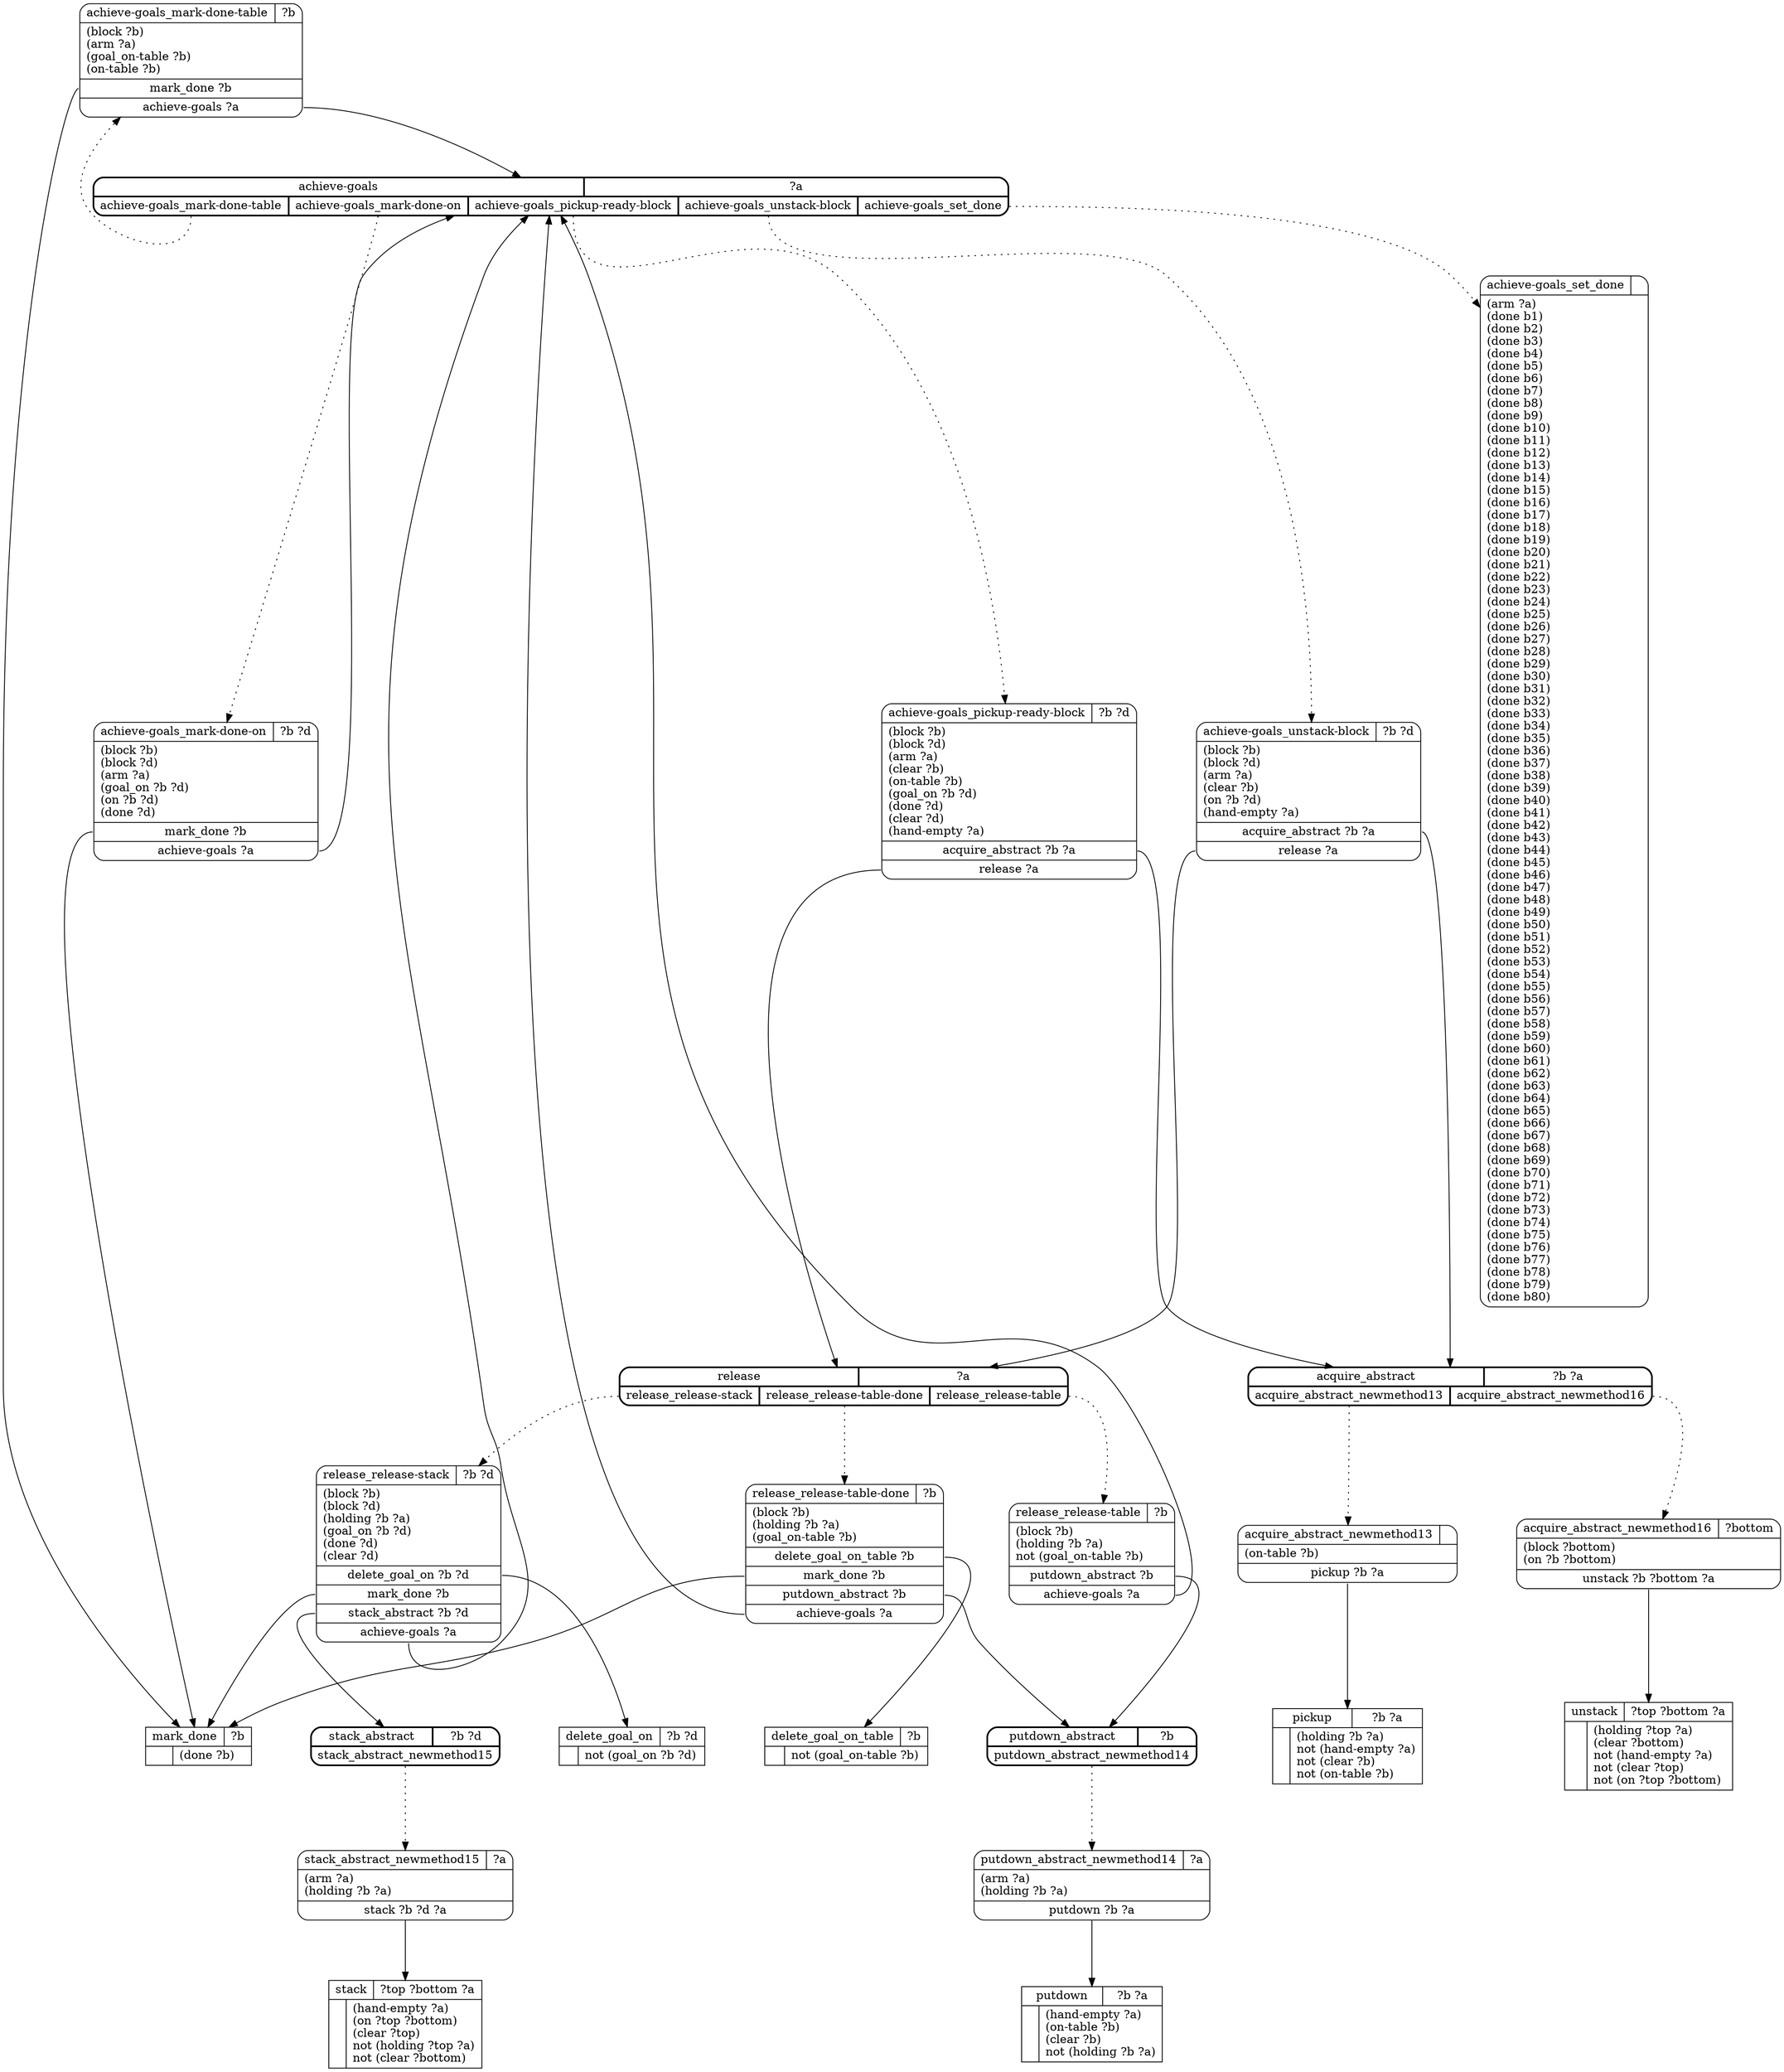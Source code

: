 // Generated by Hype
digraph "blocks" {
  nodesep=1
  ranksep=1
  // Operators
  node [shape=record]
  "mark_done" [
    label="{{mark_done|?b}|{|(done ?b)\l}}"
  ]
  "delete_goal_on" [
    label="{{delete_goal_on|?b ?d}|{|not (goal_on ?b ?d)\l}}"
  ]
  "delete_goal_on_table" [
    label="{{delete_goal_on_table|?b}|{|not (goal_on-table ?b)\l}}"
  ]
  "pickup" [
    label="{{pickup|?b ?a}|{|(holding ?b ?a)\lnot (hand-empty ?a)\lnot (clear ?b)\lnot (on-table ?b)\l}}"
  ]
  "putdown" [
    label="{{putdown|?b ?a}|{|(hand-empty ?a)\l(on-table ?b)\l(clear ?b)\lnot (holding ?b ?a)\l}}"
  ]
  "stack" [
    label="{{stack|?top ?bottom ?a}|{|(hand-empty ?a)\l(on ?top ?bottom)\l(clear ?top)\lnot (holding ?top ?a)\lnot (clear ?bottom)\l}}"
  ]
  "unstack" [
    label="{{unstack|?top ?bottom ?a}|{|(holding ?top ?a)\l(clear ?bottom)\lnot (hand-empty ?a)\lnot (clear ?top)\lnot (on ?top ?bottom)\l}}"
  ]
  // Methods
  node [shape=Mrecord]
  "achieve-goals" [
    style=bold
    label="{{achieve-goals|?a}|{<n0>achieve-goals_mark-done-table|<n1>achieve-goals_mark-done-on|<n2>achieve-goals_pickup-ready-block|<n3>achieve-goals_unstack-block|<n4>achieve-goals_set_done}}"
  ]
  "label_achieve-goals_mark-done-table" [
    label="{{achieve-goals_mark-done-table|?b}|(block ?b)\l(arm ?a)\l(goal_on-table ?b)\l(on-table ?b)\l|<n0>mark_done ?b|<n1>achieve-goals ?a}"
  ]
  "achieve-goals":n0 -> "label_achieve-goals_mark-done-table" [style=dotted]
  "label_achieve-goals_mark-done-table":n0 -> "mark_done"
  "label_achieve-goals_mark-done-table":n1 -> "achieve-goals"
  "label_achieve-goals_mark-done-on" [
    label="{{achieve-goals_mark-done-on|?b ?d}|(block ?b)\l(block ?d)\l(arm ?a)\l(goal_on ?b ?d)\l(on ?b ?d)\l(done ?d)\l|<n0>mark_done ?b|<n1>achieve-goals ?a}"
  ]
  "achieve-goals":n1 -> "label_achieve-goals_mark-done-on" [style=dotted]
  "label_achieve-goals_mark-done-on":n0 -> "mark_done"
  "label_achieve-goals_mark-done-on":n1 -> "achieve-goals"
  "label_achieve-goals_pickup-ready-block" [
    label="{{achieve-goals_pickup-ready-block|?b ?d}|(block ?b)\l(block ?d)\l(arm ?a)\l(clear ?b)\l(on-table ?b)\l(goal_on ?b ?d)\l(done ?d)\l(clear ?d)\l(hand-empty ?a)\l|<n0>acquire_abstract ?b ?a|<n1>release ?a}"
  ]
  "achieve-goals":n2 -> "label_achieve-goals_pickup-ready-block" [style=dotted]
  "label_achieve-goals_pickup-ready-block":n0 -> "acquire_abstract"
  "label_achieve-goals_pickup-ready-block":n1 -> "release"
  "label_achieve-goals_unstack-block" [
    label="{{achieve-goals_unstack-block|?b ?d}|(block ?b)\l(block ?d)\l(arm ?a)\l(clear ?b)\l(on ?b ?d)\l(hand-empty ?a)\l|<n0>acquire_abstract ?b ?a|<n1>release ?a}"
  ]
  "achieve-goals":n3 -> "label_achieve-goals_unstack-block" [style=dotted]
  "label_achieve-goals_unstack-block":n0 -> "acquire_abstract"
  "label_achieve-goals_unstack-block":n1 -> "release"
  "label_achieve-goals_set_done" [
    label="{{achieve-goals_set_done|}|(arm ?a)\l(done b1)\l(done b2)\l(done b3)\l(done b4)\l(done b5)\l(done b6)\l(done b7)\l(done b8)\l(done b9)\l(done b10)\l(done b11)\l(done b12)\l(done b13)\l(done b14)\l(done b15)\l(done b16)\l(done b17)\l(done b18)\l(done b19)\l(done b20)\l(done b21)\l(done b22)\l(done b23)\l(done b24)\l(done b25)\l(done b26)\l(done b27)\l(done b28)\l(done b29)\l(done b30)\l(done b31)\l(done b32)\l(done b33)\l(done b34)\l(done b35)\l(done b36)\l(done b37)\l(done b38)\l(done b39)\l(done b40)\l(done b41)\l(done b42)\l(done b43)\l(done b44)\l(done b45)\l(done b46)\l(done b47)\l(done b48)\l(done b49)\l(done b50)\l(done b51)\l(done b52)\l(done b53)\l(done b54)\l(done b55)\l(done b56)\l(done b57)\l(done b58)\l(done b59)\l(done b60)\l(done b61)\l(done b62)\l(done b63)\l(done b64)\l(done b65)\l(done b66)\l(done b67)\l(done b68)\l(done b69)\l(done b70)\l(done b71)\l(done b72)\l(done b73)\l(done b74)\l(done b75)\l(done b76)\l(done b77)\l(done b78)\l(done b79)\l(done b80)\l}"
  ]
  "achieve-goals":n4 -> "label_achieve-goals_set_done" [style=dotted]
  "release" [
    style=bold
    label="{{release|?a}|{<n0>release_release-stack|<n1>release_release-table-done|<n2>release_release-table}}"
  ]
  "label_release_release-stack" [
    label="{{release_release-stack|?b ?d}|(block ?b)\l(block ?d)\l(holding ?b ?a)\l(goal_on ?b ?d)\l(done ?d)\l(clear ?d)\l|<n0>delete_goal_on ?b ?d|<n1>mark_done ?b|<n2>stack_abstract ?b ?d|<n3>achieve-goals ?a}"
  ]
  "release":n0 -> "label_release_release-stack" [style=dotted]
  "label_release_release-stack":n0 -> "delete_goal_on"
  "label_release_release-stack":n1 -> "mark_done"
  "label_release_release-stack":n2 -> "stack_abstract"
  "label_release_release-stack":n3 -> "achieve-goals"
  "label_release_release-table-done" [
    label="{{release_release-table-done|?b}|(block ?b)\l(holding ?b ?a)\l(goal_on-table ?b)\l|<n0>delete_goal_on_table ?b|<n1>mark_done ?b|<n2>putdown_abstract ?b|<n3>achieve-goals ?a}"
  ]
  "release":n1 -> "label_release_release-table-done" [style=dotted]
  "label_release_release-table-done":n0 -> "delete_goal_on_table"
  "label_release_release-table-done":n1 -> "mark_done"
  "label_release_release-table-done":n2 -> "putdown_abstract"
  "label_release_release-table-done":n3 -> "achieve-goals"
  "label_release_release-table" [
    label="{{release_release-table|?b}|(block ?b)\l(holding ?b ?a)\lnot (goal_on-table ?b)\l|<n0>putdown_abstract ?b|<n1>achieve-goals ?a}"
  ]
  "release":n2 -> "label_release_release-table" [style=dotted]
  "label_release_release-table":n0 -> "putdown_abstract"
  "label_release_release-table":n1 -> "achieve-goals"
  "putdown_abstract" [
    style=bold
    label="{{putdown_abstract|?b}|{<n0>putdown_abstract_newmethod14}}"
  ]
  "label_putdown_abstract_newmethod14" [
    label="{{putdown_abstract_newmethod14|?a}|(arm ?a)\l(holding ?b ?a)\l|<n0>putdown ?b ?a}"
  ]
  "putdown_abstract":n0 -> "label_putdown_abstract_newmethod14" [style=dotted]
  "label_putdown_abstract_newmethod14":n0 -> "putdown"
  "stack_abstract" [
    style=bold
    label="{{stack_abstract|?b ?d}|{<n0>stack_abstract_newmethod15}}"
  ]
  "label_stack_abstract_newmethod15" [
    label="{{stack_abstract_newmethod15|?a}|(arm ?a)\l(holding ?b ?a)\l|<n0>stack ?b ?d ?a}"
  ]
  "stack_abstract":n0 -> "label_stack_abstract_newmethod15" [style=dotted]
  "label_stack_abstract_newmethod15":n0 -> "stack"
  "acquire_abstract" [
    style=bold
    label="{{acquire_abstract|?b ?a}|{<n0>acquire_abstract_newmethod13|<n1>acquire_abstract_newmethod16}}"
  ]
  "label_acquire_abstract_newmethod13" [
    label="{{acquire_abstract_newmethod13|}|(on-table ?b)\l|<n0>pickup ?b ?a}"
  ]
  "acquire_abstract":n0 -> "label_acquire_abstract_newmethod13" [style=dotted]
  "label_acquire_abstract_newmethod13":n0 -> "pickup"
  "label_acquire_abstract_newmethod16" [
    label="{{acquire_abstract_newmethod16|?bottom}|(block ?bottom)\l(on ?b ?bottom)\l|<n0>unstack ?b ?bottom ?a}"
  ]
  "acquire_abstract":n1 -> "label_acquire_abstract_newmethod16" [style=dotted]
  "label_acquire_abstract_newmethod16":n0 -> "unstack"
}